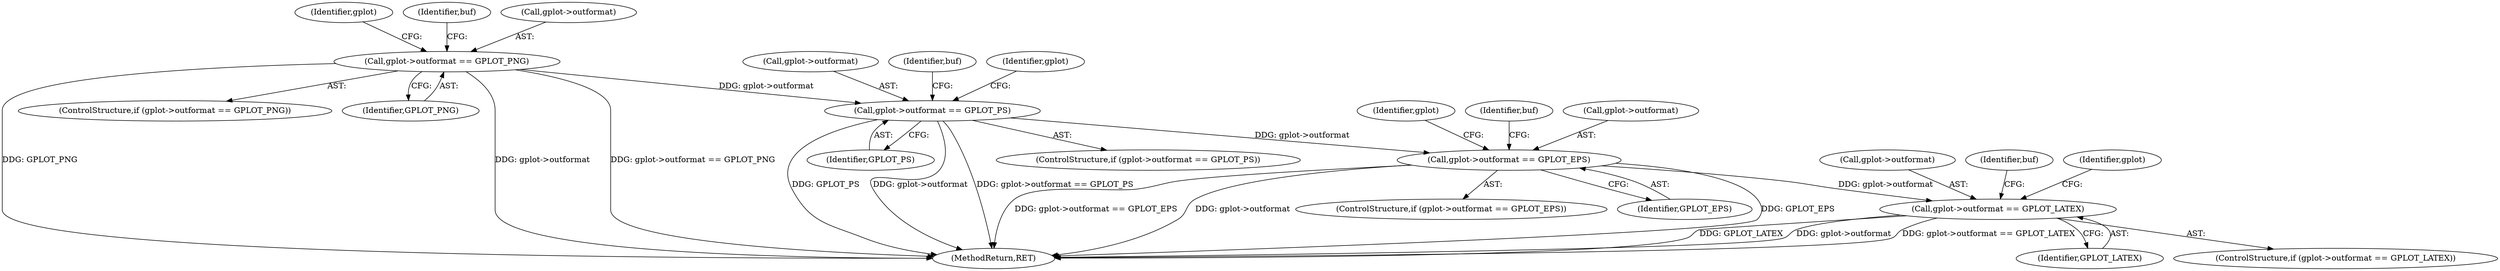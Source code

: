 digraph "0_leptonica_ee301cb2029db8a6289c5295daa42bba7715e99a_2@pointer" {
"1000202" [label="(Call,gplot->outformat == GPLOT_PS)"];
"1000187" [label="(Call,gplot->outformat == GPLOT_PNG)"];
"1000217" [label="(Call,gplot->outformat == GPLOT_EPS)"];
"1000232" [label="(Call,gplot->outformat == GPLOT_LATEX)"];
"1000434" [label="(MethodReturn,RET)"];
"1000201" [label="(ControlStructure,if (gplot->outformat == GPLOT_PS))"];
"1000217" [label="(Call,gplot->outformat == GPLOT_EPS)"];
"1000234" [label="(Identifier,gplot)"];
"1000203" [label="(Call,gplot->outformat)"];
"1000236" [label="(Identifier,GPLOT_LATEX)"];
"1000216" [label="(ControlStructure,if (gplot->outformat == GPLOT_EPS))"];
"1000224" [label="(Identifier,buf)"];
"1000218" [label="(Call,gplot->outformat)"];
"1000206" [label="(Identifier,GPLOT_PS)"];
"1000233" [label="(Call,gplot->outformat)"];
"1000202" [label="(Call,gplot->outformat == GPLOT_PS)"];
"1000239" [label="(Identifier,buf)"];
"1000209" [label="(Identifier,buf)"];
"1000187" [label="(Call,gplot->outformat == GPLOT_PNG)"];
"1000219" [label="(Identifier,gplot)"];
"1000186" [label="(ControlStructure,if (gplot->outformat == GPLOT_PNG))"];
"1000204" [label="(Identifier,gplot)"];
"1000232" [label="(Call,gplot->outformat == GPLOT_LATEX)"];
"1000221" [label="(Identifier,GPLOT_EPS)"];
"1000231" [label="(ControlStructure,if (gplot->outformat == GPLOT_LATEX))"];
"1000194" [label="(Identifier,buf)"];
"1000247" [label="(Identifier,gplot)"];
"1000191" [label="(Identifier,GPLOT_PNG)"];
"1000188" [label="(Call,gplot->outformat)"];
"1000202" -> "1000201"  [label="AST: "];
"1000202" -> "1000206"  [label="CFG: "];
"1000203" -> "1000202"  [label="AST: "];
"1000206" -> "1000202"  [label="AST: "];
"1000209" -> "1000202"  [label="CFG: "];
"1000219" -> "1000202"  [label="CFG: "];
"1000202" -> "1000434"  [label="DDG: GPLOT_PS"];
"1000202" -> "1000434"  [label="DDG: gplot->outformat"];
"1000202" -> "1000434"  [label="DDG: gplot->outformat == GPLOT_PS"];
"1000187" -> "1000202"  [label="DDG: gplot->outformat"];
"1000202" -> "1000217"  [label="DDG: gplot->outformat"];
"1000187" -> "1000186"  [label="AST: "];
"1000187" -> "1000191"  [label="CFG: "];
"1000188" -> "1000187"  [label="AST: "];
"1000191" -> "1000187"  [label="AST: "];
"1000194" -> "1000187"  [label="CFG: "];
"1000204" -> "1000187"  [label="CFG: "];
"1000187" -> "1000434"  [label="DDG: gplot->outformat"];
"1000187" -> "1000434"  [label="DDG: gplot->outformat == GPLOT_PNG"];
"1000187" -> "1000434"  [label="DDG: GPLOT_PNG"];
"1000217" -> "1000216"  [label="AST: "];
"1000217" -> "1000221"  [label="CFG: "];
"1000218" -> "1000217"  [label="AST: "];
"1000221" -> "1000217"  [label="AST: "];
"1000224" -> "1000217"  [label="CFG: "];
"1000234" -> "1000217"  [label="CFG: "];
"1000217" -> "1000434"  [label="DDG: GPLOT_EPS"];
"1000217" -> "1000434"  [label="DDG: gplot->outformat == GPLOT_EPS"];
"1000217" -> "1000434"  [label="DDG: gplot->outformat"];
"1000217" -> "1000232"  [label="DDG: gplot->outformat"];
"1000232" -> "1000231"  [label="AST: "];
"1000232" -> "1000236"  [label="CFG: "];
"1000233" -> "1000232"  [label="AST: "];
"1000236" -> "1000232"  [label="AST: "];
"1000239" -> "1000232"  [label="CFG: "];
"1000247" -> "1000232"  [label="CFG: "];
"1000232" -> "1000434"  [label="DDG: GPLOT_LATEX"];
"1000232" -> "1000434"  [label="DDG: gplot->outformat"];
"1000232" -> "1000434"  [label="DDG: gplot->outformat == GPLOT_LATEX"];
}

